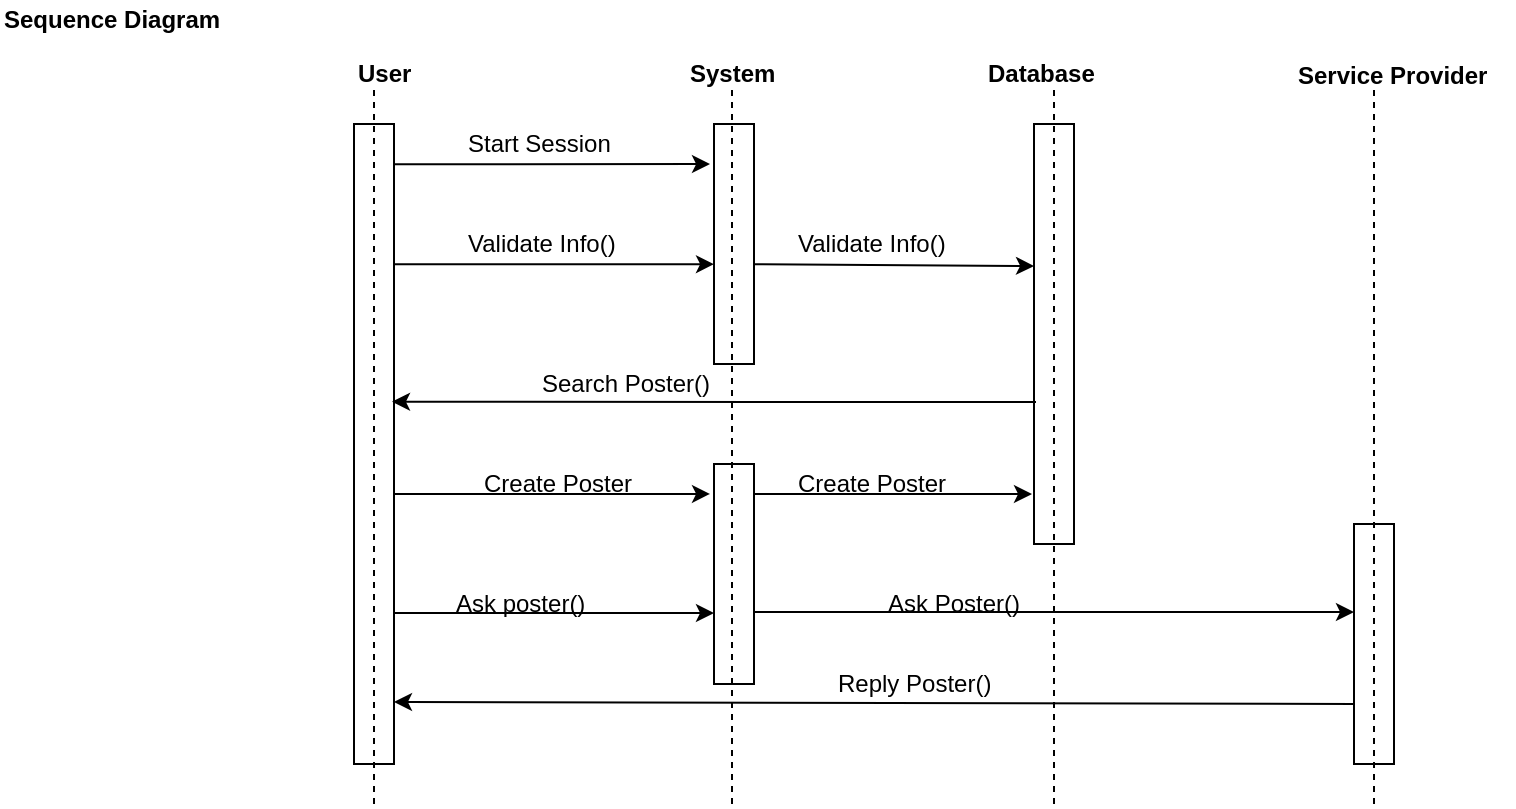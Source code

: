 <mxfile version="12.0.2" type="google" pages="1"><diagram id="QX3sb0W7j4REyZG16I2N" name="Page-1"><mxGraphModel dx="854" dy="478" grid="1" gridSize="10" guides="1" tooltips="1" connect="1" arrows="1" fold="1" page="1" pageScale="1" pageWidth="2520" pageHeight="2000" math="0" shadow="0"><root><mxCell id="0"/><mxCell id="1" parent="0"/><mxCell id="TlgGLP0r3OU2NOGPcPvH-2" value="" style="rounded=0;whiteSpace=wrap;html=1;" vertex="1" parent="1"><mxGeometry x="220" y="80" width="20" height="320" as="geometry"/></mxCell><mxCell id="TlgGLP0r3OU2NOGPcPvH-3" value="" style="endArrow=none;dashed=1;html=1;" edge="1" parent="1"><mxGeometry width="50" height="50" relative="1" as="geometry"><mxPoint x="230" y="420" as="sourcePoint"/><mxPoint x="230" y="60" as="targetPoint"/></mxGeometry></mxCell><mxCell id="TlgGLP0r3OU2NOGPcPvH-4" value="" style="rounded=0;whiteSpace=wrap;html=1;" vertex="1" parent="1"><mxGeometry x="400" y="80" width="20" height="120" as="geometry"/></mxCell><mxCell id="TlgGLP0r3OU2NOGPcPvH-5" value="" style="rounded=0;whiteSpace=wrap;html=1;" vertex="1" parent="1"><mxGeometry x="400" y="250" width="20" height="110" as="geometry"/></mxCell><mxCell id="TlgGLP0r3OU2NOGPcPvH-6" value="" style="endArrow=none;dashed=1;html=1;" edge="1" parent="1"><mxGeometry width="50" height="50" relative="1" as="geometry"><mxPoint x="409" y="420" as="sourcePoint"/><mxPoint x="409" y="60" as="targetPoint"/></mxGeometry></mxCell><mxCell id="TlgGLP0r3OU2NOGPcPvH-7" value="" style="rounded=0;whiteSpace=wrap;html=1;" vertex="1" parent="1"><mxGeometry x="560" y="80" width="20" height="210" as="geometry"/></mxCell><mxCell id="TlgGLP0r3OU2NOGPcPvH-10" value="" style="endArrow=none;dashed=1;html=1;" edge="1" parent="1"><mxGeometry width="50" height="50" relative="1" as="geometry"><mxPoint x="570" y="420" as="sourcePoint"/><mxPoint x="570" y="60" as="targetPoint"/></mxGeometry></mxCell><mxCell id="TlgGLP0r3OU2NOGPcPvH-15" value="" style="rounded=0;whiteSpace=wrap;html=1;" vertex="1" parent="1"><mxGeometry x="720" y="280" width="20" height="120" as="geometry"/></mxCell><mxCell id="TlgGLP0r3OU2NOGPcPvH-17" value="" style="endArrow=none;dashed=1;html=1;" edge="1" parent="1"><mxGeometry width="50" height="50" relative="1" as="geometry"><mxPoint x="730" y="420" as="sourcePoint"/><mxPoint x="730" y="60" as="targetPoint"/></mxGeometry></mxCell><mxCell id="TlgGLP0r3OU2NOGPcPvH-18" value="&lt;b&gt;User&lt;/b&gt;" style="text;html=1;resizable=0;points=[];autosize=1;align=left;verticalAlign=top;spacingTop=-4;" vertex="1" parent="1"><mxGeometry x="220" y="45" width="40" height="20" as="geometry"/></mxCell><mxCell id="TlgGLP0r3OU2NOGPcPvH-19" value="&lt;b&gt;System&lt;/b&gt;" style="text;html=1;resizable=0;points=[];autosize=1;align=left;verticalAlign=top;spacingTop=-4;" vertex="1" parent="1"><mxGeometry x="386" y="45" width="60" height="20" as="geometry"/></mxCell><mxCell id="TlgGLP0r3OU2NOGPcPvH-20" value="&lt;b&gt;Database&lt;/b&gt;" style="text;html=1;resizable=0;points=[];autosize=1;align=left;verticalAlign=top;spacingTop=-4;" vertex="1" parent="1"><mxGeometry x="535" y="45" width="70" height="20" as="geometry"/></mxCell><mxCell id="TlgGLP0r3OU2NOGPcPvH-21" value="&lt;b&gt;Service Provider&lt;/b&gt;" style="text;html=1;resizable=0;points=[];autosize=1;align=left;verticalAlign=top;spacingTop=-4;" vertex="1" parent="1"><mxGeometry x="690" y="46" width="110" height="20" as="geometry"/></mxCell><mxCell id="TlgGLP0r3OU2NOGPcPvH-22" value="" style="endArrow=classic;html=1;exitX=1;exitY=0.063;exitDx=0;exitDy=0;exitPerimeter=0;entryX=-0.1;entryY=0.167;entryDx=0;entryDy=0;entryPerimeter=0;" edge="1" parent="1" source="TlgGLP0r3OU2NOGPcPvH-2" target="TlgGLP0r3OU2NOGPcPvH-4"><mxGeometry width="50" height="50" relative="1" as="geometry"><mxPoint x="260" y="130" as="sourcePoint"/><mxPoint x="310" y="80" as="targetPoint"/></mxGeometry></mxCell><mxCell id="TlgGLP0r3OU2NOGPcPvH-23" value="Start Session" style="text;html=1;resizable=0;points=[];autosize=1;align=left;verticalAlign=top;spacingTop=-4;" vertex="1" parent="1"><mxGeometry x="275" y="80" width="90" height="20" as="geometry"/></mxCell><mxCell id="TlgGLP0r3OU2NOGPcPvH-24" value="" style="endArrow=classic;html=1;exitX=1;exitY=0.219;exitDx=0;exitDy=0;exitPerimeter=0;entryX=0;entryY=0.584;entryDx=0;entryDy=0;entryPerimeter=0;" edge="1" parent="1" source="TlgGLP0r3OU2NOGPcPvH-2" target="TlgGLP0r3OU2NOGPcPvH-4"><mxGeometry width="50" height="50" relative="1" as="geometry"><mxPoint x="270" y="180" as="sourcePoint"/><mxPoint x="320" y="130" as="targetPoint"/></mxGeometry></mxCell><mxCell id="TlgGLP0r3OU2NOGPcPvH-25" value="" style="endArrow=classic;html=1;exitX=1;exitY=0.219;exitDx=0;exitDy=0;exitPerimeter=0;" edge="1" parent="1"><mxGeometry width="50" height="50" relative="1" as="geometry"><mxPoint x="420" y="150.08" as="sourcePoint"/><mxPoint x="560" y="151" as="targetPoint"/></mxGeometry></mxCell><mxCell id="TlgGLP0r3OU2NOGPcPvH-26" value="Validate Info()" style="text;html=1;resizable=0;points=[];autosize=1;align=left;verticalAlign=top;spacingTop=-4;" vertex="1" parent="1"><mxGeometry x="275" y="130" width="90" height="20" as="geometry"/></mxCell><mxCell id="TlgGLP0r3OU2NOGPcPvH-27" value="Validate Info()" style="text;html=1;resizable=0;points=[];autosize=1;align=left;verticalAlign=top;spacingTop=-4;" vertex="1" parent="1"><mxGeometry x="440" y="130" width="90" height="20" as="geometry"/></mxCell><mxCell id="TlgGLP0r3OU2NOGPcPvH-28" value="" style="endArrow=classic;html=1;entryX=0.95;entryY=0.434;entryDx=0;entryDy=0;entryPerimeter=0;" edge="1" parent="1" target="TlgGLP0r3OU2NOGPcPvH-2"><mxGeometry width="50" height="50" relative="1" as="geometry"><mxPoint x="561" y="219" as="sourcePoint"/><mxPoint x="510" y="190" as="targetPoint"/></mxGeometry></mxCell><mxCell id="TlgGLP0r3OU2NOGPcPvH-29" value="Search Poster()" style="text;html=1;resizable=0;points=[];autosize=1;align=left;verticalAlign=top;spacingTop=-4;" vertex="1" parent="1"><mxGeometry x="312" y="200" width="100" height="20" as="geometry"/></mxCell><mxCell id="TlgGLP0r3OU2NOGPcPvH-30" value="" style="endArrow=classic;html=1;exitX=1;exitY=0.578;exitDx=0;exitDy=0;exitPerimeter=0;entryX=-0.1;entryY=0.136;entryDx=0;entryDy=0;entryPerimeter=0;" edge="1" parent="1" source="TlgGLP0r3OU2NOGPcPvH-2" target="TlgGLP0r3OU2NOGPcPvH-5"><mxGeometry width="50" height="50" relative="1" as="geometry"><mxPoint x="260" y="300" as="sourcePoint"/><mxPoint x="310" y="250" as="targetPoint"/></mxGeometry></mxCell><mxCell id="TlgGLP0r3OU2NOGPcPvH-32" value="" style="endArrow=classic;html=1;" edge="1" parent="1"><mxGeometry width="50" height="50" relative="1" as="geometry"><mxPoint x="420" y="265" as="sourcePoint"/><mxPoint x="559" y="265" as="targetPoint"/></mxGeometry></mxCell><mxCell id="TlgGLP0r3OU2NOGPcPvH-33" value="Create Poster" style="text;html=1;resizable=0;points=[];autosize=1;align=left;verticalAlign=top;spacingTop=-4;" vertex="1" parent="1"><mxGeometry x="283" y="250" width="90" height="20" as="geometry"/></mxCell><mxCell id="TlgGLP0r3OU2NOGPcPvH-34" value="Create Poster" style="text;html=1;resizable=0;points=[];autosize=1;align=left;verticalAlign=top;spacingTop=-4;" vertex="1" parent="1"><mxGeometry x="440" y="250" width="90" height="20" as="geometry"/></mxCell><mxCell id="TlgGLP0r3OU2NOGPcPvH-38" value="" style="endArrow=classic;html=1;exitX=1;exitY=0.578;exitDx=0;exitDy=0;exitPerimeter=0;entryX=0;entryY=0.1;entryDx=0;entryDy=0;entryPerimeter=0;" edge="1" parent="1"><mxGeometry width="50" height="50" relative="1" as="geometry"><mxPoint x="240" y="324.46" as="sourcePoint"/><mxPoint x="400" y="324.5" as="targetPoint"/></mxGeometry></mxCell><mxCell id="TlgGLP0r3OU2NOGPcPvH-39" value="Ask poster()" style="text;html=1;resizable=0;points=[];autosize=1;align=left;verticalAlign=top;spacingTop=-4;" vertex="1" parent="1"><mxGeometry x="269" y="310" width="80" height="20" as="geometry"/></mxCell><mxCell id="TlgGLP0r3OU2NOGPcPvH-40" value="" style="endArrow=classic;html=1;exitX=1;exitY=0.673;exitDx=0;exitDy=0;exitPerimeter=0;" edge="1" parent="1" source="TlgGLP0r3OU2NOGPcPvH-5"><mxGeometry width="50" height="50" relative="1" as="geometry"><mxPoint x="480" y="360" as="sourcePoint"/><mxPoint x="720" y="324" as="targetPoint"/></mxGeometry></mxCell><mxCell id="TlgGLP0r3OU2NOGPcPvH-41" value="Ask Poster()" style="text;html=1;resizable=0;points=[];autosize=1;align=left;verticalAlign=top;spacingTop=-4;" vertex="1" parent="1"><mxGeometry x="485" y="310" width="80" height="20" as="geometry"/></mxCell><mxCell id="TlgGLP0r3OU2NOGPcPvH-42" value="" style="endArrow=classic;html=1;exitX=0;exitY=0.75;exitDx=0;exitDy=0;" edge="1" parent="1" source="TlgGLP0r3OU2NOGPcPvH-15"><mxGeometry width="50" height="50" relative="1" as="geometry"><mxPoint x="480" y="400" as="sourcePoint"/><mxPoint x="240" y="369" as="targetPoint"/></mxGeometry></mxCell><mxCell id="TlgGLP0r3OU2NOGPcPvH-43" value="Reply Poster()" style="text;html=1;resizable=0;points=[];autosize=1;align=left;verticalAlign=top;spacingTop=-4;" vertex="1" parent="1"><mxGeometry x="460" y="350" width="90" height="20" as="geometry"/></mxCell><mxCell id="TlgGLP0r3OU2NOGPcPvH-44" value="&lt;b&gt;Sequence Diagram&lt;/b&gt;" style="text;html=1;resizable=0;points=[];autosize=1;align=left;verticalAlign=top;spacingTop=-4;" vertex="1" parent="1"><mxGeometry x="43" y="18" width="120" height="20" as="geometry"/></mxCell></root></mxGraphModel></diagram></mxfile>